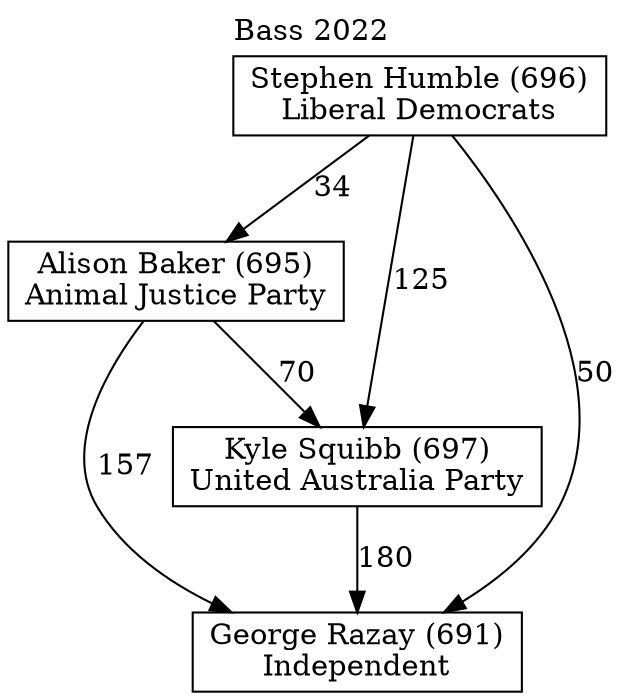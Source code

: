 // House preference flow
digraph "George Razay (691)_Bass_2022" {
	graph [label="Bass 2022" labelloc=t mclimit=10]
	node [shape=box]
	"Alison Baker (695)" [label="Alison Baker (695)
Animal Justice Party"]
	"Kyle Squibb (697)" [label="Kyle Squibb (697)
United Australia Party"]
	"Stephen Humble (696)" [label="Stephen Humble (696)
Liberal Democrats"]
	"George Razay (691)" [label="George Razay (691)
Independent"]
	"Stephen Humble (696)" -> "Alison Baker (695)" [label=34]
	"Kyle Squibb (697)" -> "George Razay (691)" [label=180]
	"Stephen Humble (696)" -> "Kyle Squibb (697)" [label=125]
	"Stephen Humble (696)" -> "George Razay (691)" [label=50]
	"Alison Baker (695)" -> "George Razay (691)" [label=157]
	"Alison Baker (695)" -> "Kyle Squibb (697)" [label=70]
}
